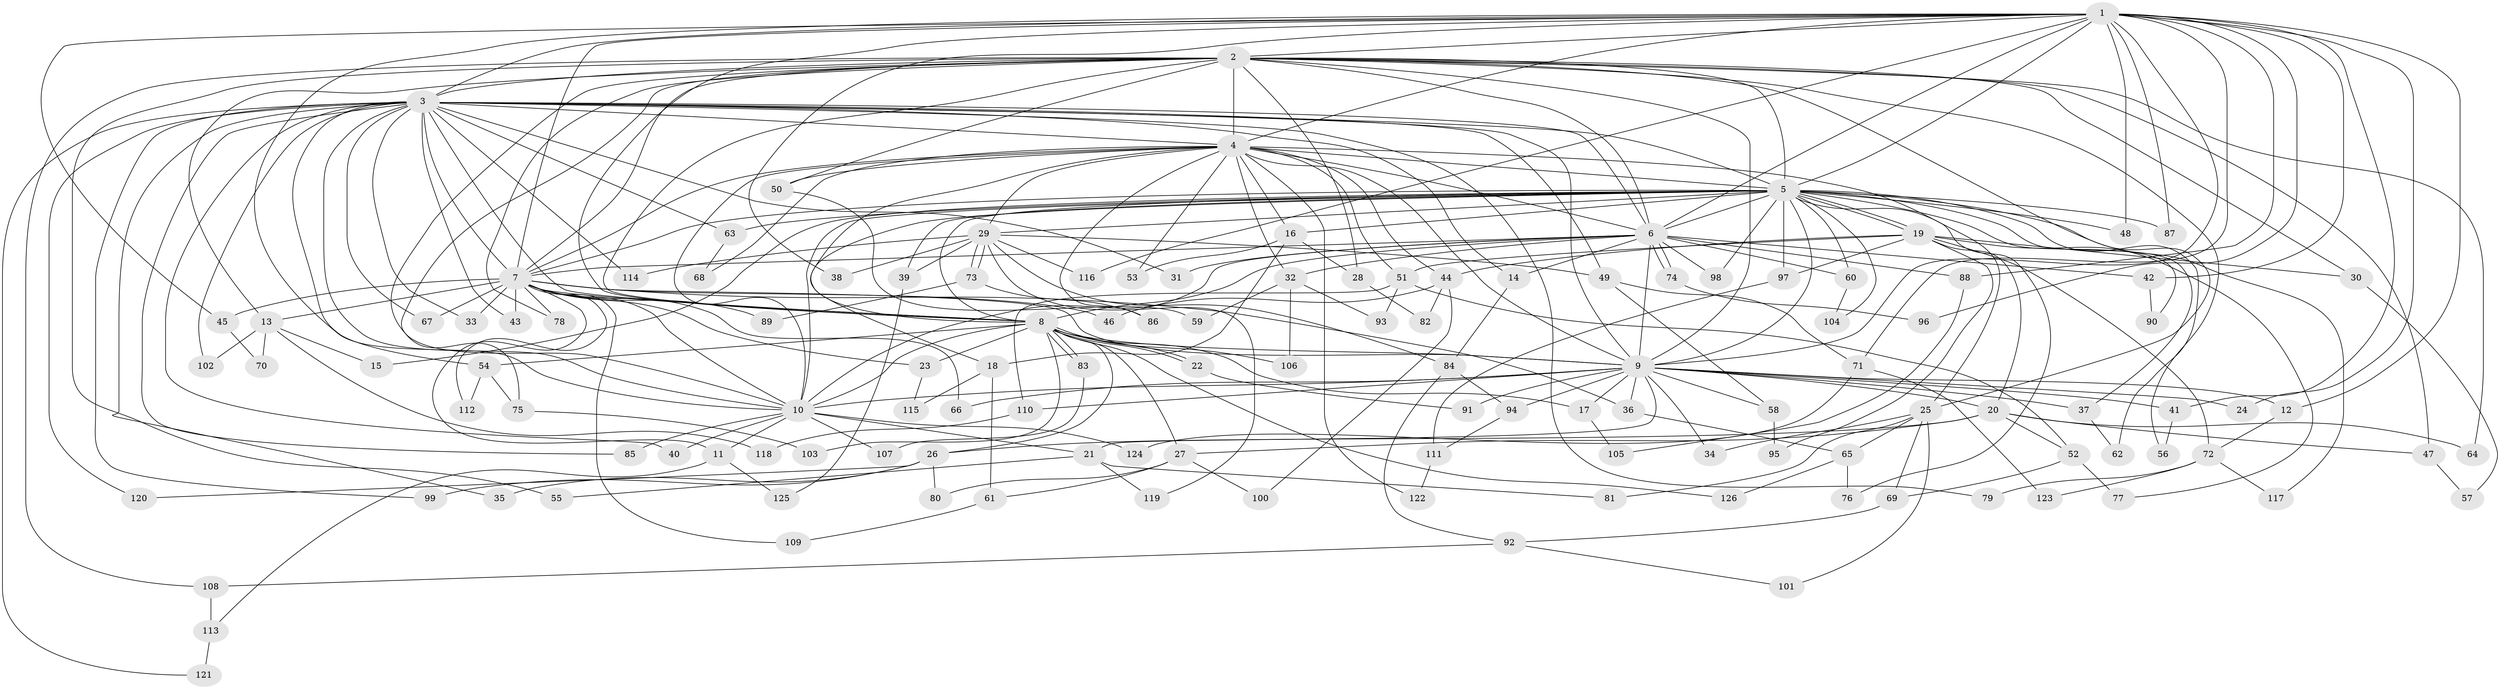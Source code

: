 // Generated by graph-tools (version 1.1) at 2025/25/03/09/25 03:25:41]
// undirected, 126 vertices, 277 edges
graph export_dot {
graph [start="1"]
  node [color=gray90,style=filled];
  1;
  2;
  3;
  4;
  5;
  6;
  7;
  8;
  9;
  10;
  11;
  12;
  13;
  14;
  15;
  16;
  17;
  18;
  19;
  20;
  21;
  22;
  23;
  24;
  25;
  26;
  27;
  28;
  29;
  30;
  31;
  32;
  33;
  34;
  35;
  36;
  37;
  38;
  39;
  40;
  41;
  42;
  43;
  44;
  45;
  46;
  47;
  48;
  49;
  50;
  51;
  52;
  53;
  54;
  55;
  56;
  57;
  58;
  59;
  60;
  61;
  62;
  63;
  64;
  65;
  66;
  67;
  68;
  69;
  70;
  71;
  72;
  73;
  74;
  75;
  76;
  77;
  78;
  79;
  80;
  81;
  82;
  83;
  84;
  85;
  86;
  87;
  88;
  89;
  90;
  91;
  92;
  93;
  94;
  95;
  96;
  97;
  98;
  99;
  100;
  101;
  102;
  103;
  104;
  105;
  106;
  107;
  108;
  109;
  110;
  111;
  112;
  113;
  114;
  115;
  116;
  117;
  118;
  119;
  120;
  121;
  122;
  123;
  124;
  125;
  126;
  1 -- 2;
  1 -- 3;
  1 -- 4;
  1 -- 5;
  1 -- 6;
  1 -- 7;
  1 -- 8;
  1 -- 9;
  1 -- 10;
  1 -- 12;
  1 -- 24;
  1 -- 38;
  1 -- 41;
  1 -- 42;
  1 -- 45;
  1 -- 48;
  1 -- 71;
  1 -- 87;
  1 -- 88;
  1 -- 96;
  1 -- 116;
  2 -- 3;
  2 -- 4;
  2 -- 5;
  2 -- 6;
  2 -- 7;
  2 -- 8;
  2 -- 9;
  2 -- 10;
  2 -- 13;
  2 -- 25;
  2 -- 28;
  2 -- 30;
  2 -- 47;
  2 -- 50;
  2 -- 55;
  2 -- 56;
  2 -- 64;
  2 -- 75;
  2 -- 78;
  2 -- 108;
  3 -- 4;
  3 -- 5;
  3 -- 6;
  3 -- 7;
  3 -- 8;
  3 -- 9;
  3 -- 10;
  3 -- 14;
  3 -- 31;
  3 -- 33;
  3 -- 35;
  3 -- 40;
  3 -- 43;
  3 -- 49;
  3 -- 54;
  3 -- 63;
  3 -- 67;
  3 -- 79;
  3 -- 85;
  3 -- 99;
  3 -- 102;
  3 -- 114;
  3 -- 120;
  3 -- 121;
  4 -- 5;
  4 -- 6;
  4 -- 7;
  4 -- 8;
  4 -- 9;
  4 -- 10;
  4 -- 16;
  4 -- 25;
  4 -- 29;
  4 -- 32;
  4 -- 44;
  4 -- 50;
  4 -- 51;
  4 -- 53;
  4 -- 68;
  4 -- 86;
  4 -- 122;
  5 -- 6;
  5 -- 7;
  5 -- 8;
  5 -- 9;
  5 -- 10;
  5 -- 15;
  5 -- 16;
  5 -- 18;
  5 -- 19;
  5 -- 19;
  5 -- 29;
  5 -- 37;
  5 -- 39;
  5 -- 48;
  5 -- 60;
  5 -- 62;
  5 -- 63;
  5 -- 76;
  5 -- 87;
  5 -- 90;
  5 -- 97;
  5 -- 98;
  5 -- 104;
  5 -- 117;
  6 -- 7;
  6 -- 8;
  6 -- 9;
  6 -- 10;
  6 -- 14;
  6 -- 31;
  6 -- 32;
  6 -- 42;
  6 -- 60;
  6 -- 74;
  6 -- 74;
  6 -- 88;
  6 -- 98;
  7 -- 8;
  7 -- 9;
  7 -- 10;
  7 -- 11;
  7 -- 13;
  7 -- 23;
  7 -- 33;
  7 -- 36;
  7 -- 43;
  7 -- 45;
  7 -- 46;
  7 -- 66;
  7 -- 67;
  7 -- 78;
  7 -- 89;
  7 -- 109;
  7 -- 112;
  8 -- 9;
  8 -- 10;
  8 -- 17;
  8 -- 22;
  8 -- 22;
  8 -- 23;
  8 -- 26;
  8 -- 27;
  8 -- 54;
  8 -- 83;
  8 -- 83;
  8 -- 103;
  8 -- 106;
  8 -- 126;
  9 -- 10;
  9 -- 12;
  9 -- 17;
  9 -- 20;
  9 -- 21;
  9 -- 24;
  9 -- 34;
  9 -- 36;
  9 -- 37;
  9 -- 41;
  9 -- 58;
  9 -- 66;
  9 -- 91;
  9 -- 94;
  9 -- 110;
  10 -- 11;
  10 -- 21;
  10 -- 40;
  10 -- 85;
  10 -- 107;
  10 -- 124;
  11 -- 113;
  11 -- 125;
  12 -- 72;
  13 -- 15;
  13 -- 70;
  13 -- 102;
  13 -- 118;
  14 -- 84;
  16 -- 18;
  16 -- 28;
  16 -- 53;
  17 -- 105;
  18 -- 61;
  18 -- 115;
  19 -- 20;
  19 -- 30;
  19 -- 44;
  19 -- 51;
  19 -- 72;
  19 -- 77;
  19 -- 95;
  19 -- 97;
  20 -- 26;
  20 -- 27;
  20 -- 47;
  20 -- 52;
  20 -- 64;
  21 -- 55;
  21 -- 81;
  21 -- 119;
  22 -- 91;
  23 -- 115;
  25 -- 34;
  25 -- 65;
  25 -- 69;
  25 -- 81;
  25 -- 101;
  26 -- 35;
  26 -- 80;
  26 -- 99;
  26 -- 120;
  27 -- 61;
  27 -- 80;
  27 -- 100;
  28 -- 82;
  29 -- 38;
  29 -- 39;
  29 -- 49;
  29 -- 73;
  29 -- 73;
  29 -- 84;
  29 -- 114;
  29 -- 116;
  29 -- 119;
  30 -- 57;
  32 -- 59;
  32 -- 93;
  32 -- 106;
  36 -- 65;
  37 -- 62;
  39 -- 125;
  41 -- 56;
  42 -- 90;
  44 -- 46;
  44 -- 82;
  44 -- 100;
  45 -- 70;
  47 -- 57;
  49 -- 58;
  49 -- 71;
  50 -- 59;
  51 -- 52;
  51 -- 93;
  51 -- 110;
  52 -- 69;
  52 -- 77;
  54 -- 75;
  54 -- 112;
  58 -- 95;
  60 -- 104;
  61 -- 109;
  63 -- 68;
  65 -- 76;
  65 -- 126;
  69 -- 92;
  71 -- 123;
  71 -- 124;
  72 -- 79;
  72 -- 117;
  72 -- 123;
  73 -- 86;
  73 -- 89;
  74 -- 96;
  75 -- 103;
  83 -- 107;
  84 -- 92;
  84 -- 94;
  88 -- 105;
  92 -- 101;
  92 -- 108;
  94 -- 111;
  97 -- 111;
  108 -- 113;
  110 -- 118;
  111 -- 122;
  113 -- 121;
}
